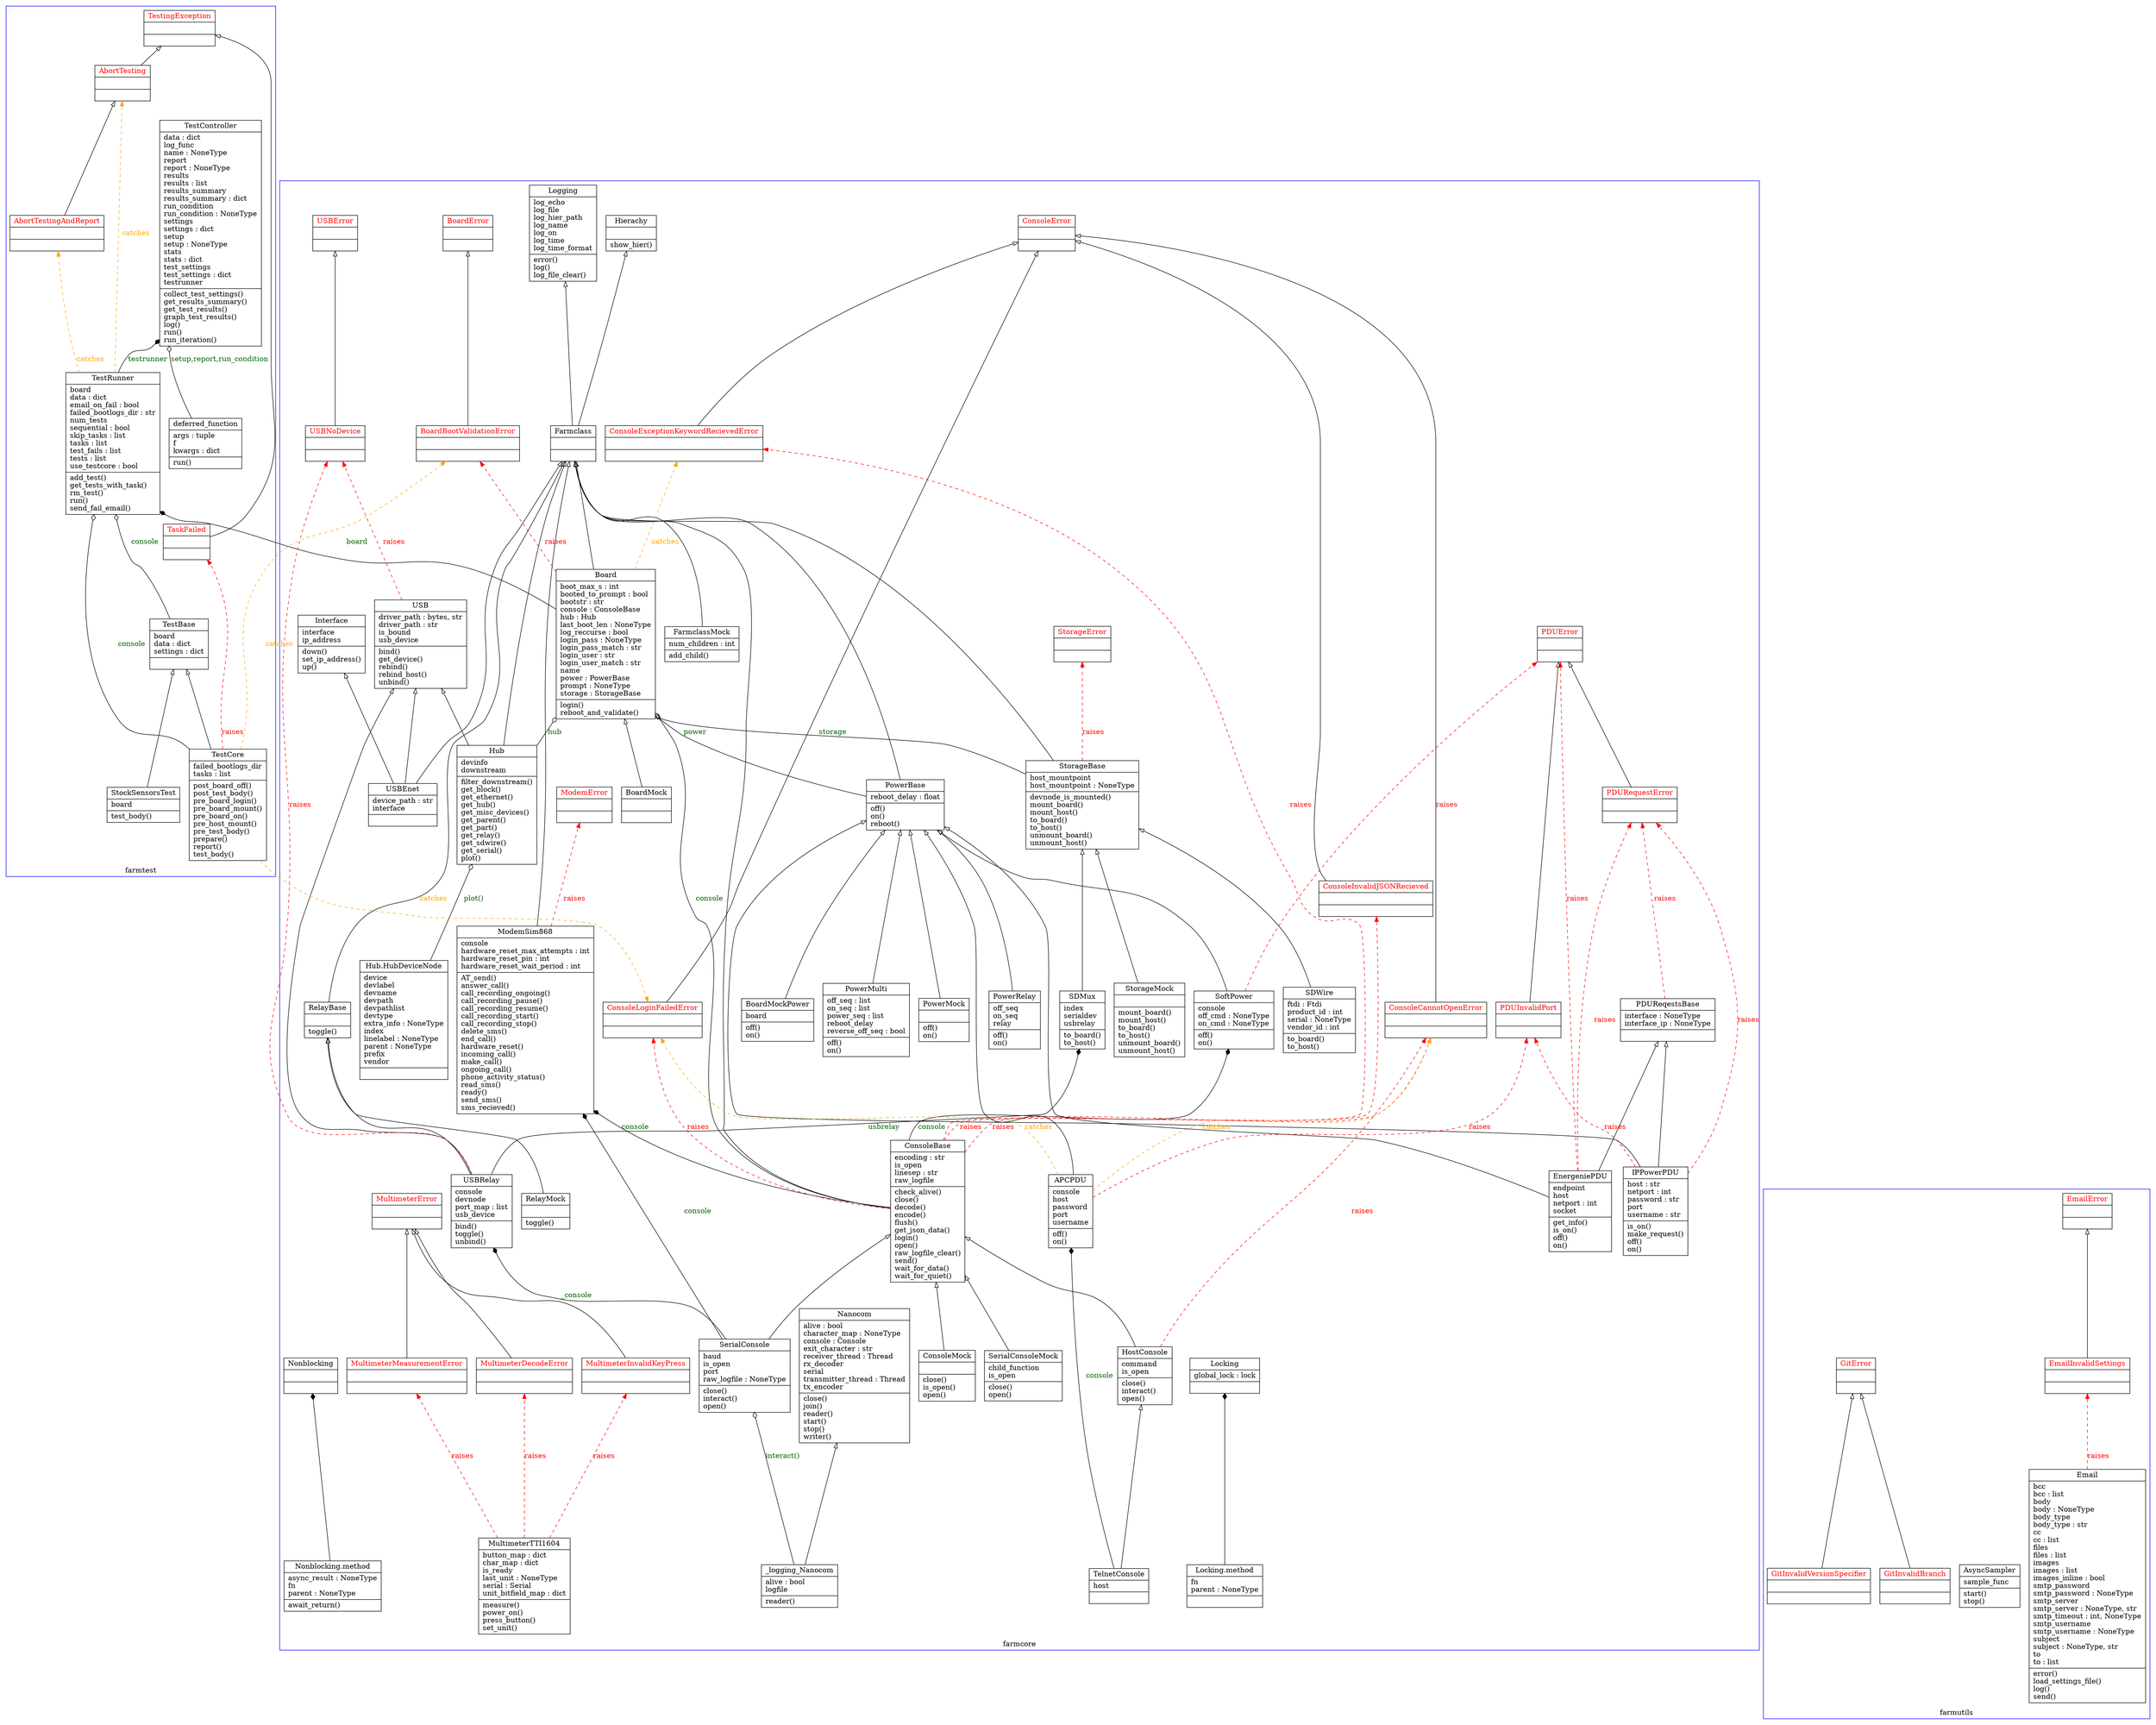 digraph "classes_farm-core" {
    charset="utf-8"
    rankdir=BT
    // ==========================
    // ==== Farmcore Classes ====
    // ==========================
    subgraph cluster_farmcore {
		label = "farmcore";
		color=blue

        "21" [label="{Farmclass|\l|}", shape="record"];
        label="farmcore";
        "22" [label="{FarmclassMock|num_children : int\l|add_child()\l}", shape="record"];
        "26" [label="{Hierachy|\l|show_hier()\l}", shape="record"];
        "31" [label="{Locking|global_lock : lock\l|}", shape="record"];
        "83" [label="{Locking.method|fn\lparent : NoneType\l|}", shape="record"];
        "32" [label="{Logging|log_echo\llog_file\llog_hier_path\llog_name\llog_on\llog_time\llog_time_format\l|error()\llog()\llog_file_clear()\l}", shape="record"];

        "4" [label="{Board|boot_max_s : int\lbooted_to_prompt : bool\lbootstr : str\lconsole : ConsoleBase\lhub : Hub\llast_boot_len : NoneType\llog_reccurse : bool\llogin_pass : NoneType\llogin_pass_match : str\llogin_user : str\llogin_user_match : str\lname\lpower : PowerBase\lprompt : NoneType\lstorage : StorageBase\l|login()\lreboot_and_validate()\l}", shape="record"];
        "7" [label="{BoardMock|\l|}", shape="record"];
        "8" [label="{BoardMockPower|board\l|off()\lon()\l}", shape="record"];

        "9" [label="{ConsoleBase|encoding : str\lis_open\llinesep : str\lraw_logfile\l|check_alive()\lclose()\ldecode()\lencode()\lflush()\lget_json_data()\llogin()\lopen()\lraw_logfile_clear()\lsend()\lwait_for_data()\lwait_for_quiet()\l}", shape="record"];
        "15" [label="{ConsoleMock|\l|close()\lis_open()\lopen()\l}", shape="record"];
        "27" [label="{HostConsole|command\lis_open\l|close()\linteract()\lopen()\l}", shape="record"];
        "68" [label="{TelnetConsole|host\l|}", shape="record"];
        "60" [label="{SerialConsole|baud\lis_open\lport\lraw_logfile : NoneType\l|close()\linteract()\lopen()\l}", shape="record"];
        "61" [label="{SerialConsoleMock|child_function\lis_open\l|close()\lopen()\l}", shape="record"];
        "46" [label="{Nanocom|alive : bool\lcharacter_map : NoneType\lconsole : Console\lexit_character : str\lreceiver_thread : Thread\lrx_decoder\lserial\ltransmitter_thread : Thread\ltx_encoder\l|close()\ljoin()\lreader()\lstart()\lstop()\lwriter()\l}", shape="record"];
        "81" [label="{_logging_Nanocom|alive : bool\llogfile\l|reader()\l}", shape="record"];

        "52" [label="{PowerBase|reboot_delay : float\l|off()\lon()\lreboot()\l}", shape="record"];
        "53" [label="{PowerMock|\l|off()\lon()\l}", shape="record"];
        "54" [label="{PowerMulti|off_seq : list\lon_seq : list\lpower_seq : list\lreboot_delay\lreverse_off_seq : bool\l|off()\lon()\l}", shape="record"];
        "55" [label="{PowerRelay|off_seq\lon_seq\lrelay\l|off()\lon()\l}", shape="record"];
        "62" [label="{SoftPower|console\loff_cmd : NoneType\lon_cmd : NoneType\l|off()\lon()\l}", shape="record"];
        "50" [label="{PDUReqestsBase|interface : NoneType\linterface_ip : NoneType\l|}", shape="record"];
        "29" [label="{IPPowerPDU|host : str\lnetport : int\lpassword : str\lport\lusername : str\l|is_on()\lmake_request()\loff()\lon()\l}", shape="record"];
        "20" [label="{EnergeniePDU|endpoint\lhost\lnetport : int\lsocket\l|get_info()\lis_on()\loff()\lon()\l}", shape="record"];
        "0" [label="{APCPDU|console\lhost\lpassword\lport\lusername\l|off()\lon()\l}", shape="record"];

        "56" [label="{RelayBase|\l|toggle()\l}", shape="record"];
        "57" [label="{RelayMock|\l|toggle()\l}", shape="record"];
        "79" [label="{USBRelay|console\ldevnode\lport_map : list\lusb_device\l|bind()\ltoggle()\lunbind()\l}", shape="record"];

        "64" [label="{StorageBase|host_mountpoint\lhost_mountpoint : NoneType\l|devnode_is_mounted()\lmount_board()\lmount_host()\lto_board()\lto_host()\lunmount_board()\lunmount_host()\l}", shape="record"];
        "58" [label="{SDMux|index\lserialdev\lusbrelay\l|to_board()\lto_host()\l}", shape="record"];
        "59" [label="{SDWire|ftdi : Ftdi\lproduct_id : int\lserial : NoneType\lvendor_id : int\l|to_board()\lto_host()\l}", shape="record"];
        "66" [label="{StorageMock|\l|mount_board()\lmount_host()\lto_board()\lto_host()\lunmount_board()\lunmount_host()\l}", shape="record"];

        "28" [label="{Hub|devinfo\ldownstream\l|filter_downstream()\lget_block()\lget_ethernet()\lget_hub()\lget_misc_devices()\lget_parent()\lget_part()\lget_relay()\lget_sdwire()\lget_serial()\lplot()\l}", shape="record"];
        "16" [label="{Hub.HubDeviceNode|device\ldevlabel\ldevname\ldevpath\ldevpathlist\ldevtype\lextra_info : NoneType\lindex\llinelabel : NoneType\lparent : NoneType\lprefix\lvendor\l|}", shape="record"];

        "75" [label="{USB|driver_path : bytes, str\ldriver_path : str\lis_bound\lusb_device\l|bind()\lget_device()\lrebind()\lrebind_host()\lunbind()\l}", shape="record"];
        "76" [label="{USBEnet|device_path : str\linterface\l|}", shape="record"];

        "30" [label="{Interface|interface\lip_address\l|down()\lset_ip_address()\lup()\l}", shape="record"];

        "34" [label="{ModemSim868|console\lhardware_reset_max_attempts : int\lhardware_reset_pin : int\lhardware_reset_wait_period : int\l|AT_send()\lanswer_call()\lcall_recording_ongoing()\lcall_recording_pause()\lcall_recording_resume()\lcall_recording_start()\lcall_recording_stop()\ldelete_sms()\lend_call()\lhardware_reset()\lincoming_call()\lmake_call()\longoing_call()\lphone_activity_status()\lread_sms()\lready()\lsend_sms()\lsms_recieved()\l}", shape="record"];

        "39" [label="{MultimeterTTI1604|button_map : dict\lchar_map : dict\lis_ready\llast_unit : NoneType\lserial : Serial\lunit_bitfield_map : dict\l|measure()\lpower_on()\lpress_button()\lset_unit()\l}", shape="record"];

        // Exceptions
        "6" [ label="{BoardError|\l|}", fontcolor="red", shape="record"];
        "5" [ label="{BoardBootValidationError|\l|}", fontcolor="red", shape="record"];

        "11" [ label="{ConsoleError|\l|}", fontcolor="red", shape="record"];
        "10" [ label="{ConsoleCannotOpenError|\l|}", fontcolor="red", shape="record"];
        "12" [ label="{ConsoleExceptionKeywordRecievedError|\l|}", fontcolor="red", shape="record"];
        "13" [ label="{ConsoleInvalidJSONRecieved|\l|}", fontcolor="red", shape="record"];
        "14" [ label="{ConsoleLoginFailedError|\l|}", fontcolor="red", shape="record"];

        "36" [ label="{MultimeterError|\l|}", fontcolor="red", shape="record"];
        "35" [ label="{MultimeterDecodeError|\l|}", fontcolor="red", shape="record"];
        "37" [ label="{MultimeterInvalidKeyPress|\l|}", fontcolor="red", shape="record"];
        "38" [ label="{MultimeterMeasurementError|\l|}", fontcolor="red", shape="record"];

        "48" [ label="{PDUError|\l|}", fontcolor="red", shape="record"];
        "51" [ label="{PDURequestError|\l|}", fontcolor="red", shape="record"];
        "49" [ label="{PDUInvalidPort|\l|}", fontcolor="red", shape="record"];

        "65" [ label="{StorageError|\l|}", fontcolor="red", shape="record"];

        "77" [ label="{USBError|\l|}", fontcolor="red", shape="record"];
        "78" [ label="{USBNoDevice|\l|}", fontcolor="red", shape="record"];

        "33" [ label="{ModemError|\l|}", fontcolor="red", shape="record"];

        "47" [label="{Nonblocking|\l|}", shape="record"];
        "84" [label="{Nonblocking.method|async_result : NoneType\lfn\lparent : NoneType\l|await_return()\l}", shape="record"];
    }

    // ==========================
    // ==== Farmtest Classes ====
    // ==========================
    subgraph cluster_farmtest {
		label = "farmtest";
		color=blue

        "69" [label="{TestBase|board\ldata : dict\lsettings : dict\l|}", shape="record"];
        "71" [label="{TestCore|failed_bootlogs_dir\ltasks : list\l|post_board_off()\lpost_test_body()\lpre_board_login()\lpre_board_mount()\lpre_board_on()\lpre_host_mount()\lpre_test_body()\lprepare()\lreport()\ltest_body()\l}", shape="record"];
        "73" [label="{TestRunner|board\ldata : dict\lemail_on_fail : bool\lfailed_bootlogs_dir : str\lnum_tests\lsequential : bool\lskip_tasks : list\ltasks : list\ltest_fails : list\ltests : list\luse_testcore : bool\l|add_test()\lget_tests_with_task()\lrm_test()\lrun()\lsend_fail_email()\l}", shape="record"];
        "70" [label="{TestController|data : dict\llog_func\lname : NoneType\lreport\lreport : NoneType\lresults\lresults : list\lresults_summary\lresults_summary : dict\lrun_condition\lrun_condition : NoneType\lsettings\lsettings : dict\lsetup\lsetup : NoneType\lstats\lstats : dict\ltest_settings\ltest_settings : dict\ltestrunner\l|collect_test_settings()\lget_results_summary()\lget_test_results()\lgraph_test_results()\llog()\lrun()\lrun_iteration()\l}", shape="record"];

        "82" [label="{deferred_function|args : tuple\lf\lkwargs : dict\l|run()\l}", shape="record"];
        "63" [label="{StockSensorsTest|board\l|test_body()\l}", shape="record"];

        // Exceptions
        "74" [ label="{TestingException|\l|}", fontcolor="red", shape="record"];
        "67" [ label="{TaskFailed|\l|}", fontcolor="red", shape="record"];
        "2" [ label="{AbortTestingAndReport|\l|}", fontcolor="red", shape="record"];
        "1" [ label="{AbortTesting|\l|}", fontcolor="red", shape="record"];
    }

    // ===========================
    // ==== Farmutils Classes ====
    // ===========================
    subgraph cluster_farmutils {
		label = "farmutils";
		color=blue

        "17" [label="{Email|bcc\lbcc : list\lbody\lbody : NoneType\lbody_type\lbody_type : str\lcc\lcc : list\lfiles\lfiles : list\limages\limages : list\limages_inline : bool\lsmtp_password\lsmtp_password : NoneType\lsmtp_server\lsmtp_server : NoneType, str\lsmtp_timeout : int, NoneType\lsmtp_username\lsmtp_username : NoneType\lsubject\lsubject : NoneType, str\lto\lto : list\l|error()\lload_settings_file()\llog()\lsend()\l}", shape="record"];
        "3" [label="{AsyncSampler|sample_func\l|start()\lstop()\l}", shape="record"];

        // Exceptions
        "18" [ label="{EmailError|\l|}", fontcolor="red", shape="record"];
        "19" [ label="{EmailInvalidSettings|\l|}", fontcolor="red", shape="record"];
        "23" [ label="{GitError|\l|}", fontcolor="red", shape="record"];
        "24" [ label="{GitInvalidBranch|\l|}", fontcolor="red", shape="record"];
        "25" [ label="{GitInvalidVersionSpecifier|\l|}", fontcolor="red", shape="record"];
    }

    // =======================
    // ==== Relationships ====
    // =======================
    // == Raises Exceptions ==
    "4" -> "5" [arrowhead="normal", arrowtail="none", color="red", fontcolor="red", label="raises", style="dashed"];

    // = farmcore =
    // MultimeterErrors
    "39" -> "35" [arrowhead="normal", arrowtail="none", color="red", fontcolor="red", label="raises", style="dashed"];
    "39" -> "37" [arrowhead="normal", arrowtail="none", color="red", fontcolor="red", label="raises", style="dashed"];
    "39" -> "38" [arrowhead="normal", arrowtail="none", color="red", fontcolor="red", label="raises", style="dashed"];

    // ConsoleErrors
    "9" -> "10" [arrowhead="normal", arrowtail="none", color="red", fontcolor="red", label="raises", style="dashed"];
    "9" -> "12" [arrowhead="normal", arrowtail="none", color="red", fontcolor="red", label="raises", style="dashed"];
    "9" -> "13" [arrowhead="normal", arrowtail="none", color="red", fontcolor="red", label="raises", style="dashed"];
    "9" -> "14" [arrowhead="normal", arrowtail="none", color="red", fontcolor="red", label="raises", style="dashed"];
    "27" -> "10" [arrowhead="normal", arrowtail="none", color="red", fontcolor="red", label="raises", style="dashed"];

    // PDUErrors
    "20" -> "51" [arrowhead="normal", arrowtail="none", color="red", fontcolor="red", label="raises", style="dashed"];
    "29" -> "51" [arrowhead="normal", arrowtail="none", color="red", fontcolor="red", label="raises", style="dashed"];
    "50" -> "51" [arrowhead="normal", arrowtail="none", color="red", fontcolor="red", label="raises", style="dashed"];
    "62" -> "48" [arrowhead="normal", arrowtail="none", color="red", fontcolor="red", label="raises", style="dashed"];
    "20" -> "48" [arrowhead="normal", arrowtail="none", color="red", fontcolor="red", label="raises", style="dashed"];
    "0" -> "49" [arrowhead="normal", arrowtail="none", color="red", fontcolor="red", label="raises", style="dashed"];
    "29" -> "49" [arrowhead="normal", arrowtail="none", color="red", fontcolor="red", label="raises", style="dashed"];

    // StorageErrors
    "64" -> "65" [arrowhead="normal", arrowtail="none", color="red", fontcolor="red", label="raises", style="dashed"];

    // USBErrors
    "75" -> "78" [arrowhead="normal", arrowtail="none", color="red", fontcolor="red", label="raises", style="dashed"];
    "79" -> "78" [arrowhead="normal", arrowtail="none", color="red", fontcolor="red", label="raises", style="dashed"];

    // ModemErrors
    "34" -> "33" [arrowhead="normal", arrowtail="none", color="red", fontcolor="red", label="raises", style="dashed"];

    // = farmtest=
    "71" -> "67" [arrowhead="normal", arrowtail="none", color="red", fontcolor="red", label="raises", style="dashed"];

    // = farmutils
    "17" -> "19" [arrowhead="normal", arrowtail="none", color="red", fontcolor="red", label="raises", style="dashed"];

    // == Catches Exceptions ==
    // = farmcore =
    "0" -> "10" [arrowhead="normal", arrowtail="none", color="orange", fontcolor="orange", label="catches", style="dashed"];
    "4" -> "12" [arrowhead="normal", arrowtail="none", color="orange", fontcolor="orange", label="catches", style="dashed"];
    "0" -> "14" [arrowhead="normal", arrowtail="none", color="orange", fontcolor="orange", label="catches", style="dashed"];
    "71" -> "14" [arrowhead="normal", arrowtail="none", color="orange", fontcolor="orange", label="catches", style="dashed"];
    "71" -> "5" [arrowhead="normal", arrowtail="none", color="orange", fontcolor="orange", label="catches", style="dashed"];

    // = farmtest =
    "73" -> "2" [arrowhead="normal", arrowtail="none", color="orange", fontcolor="orange", label="catches", style="dashed"];
    "73" -> "1" [arrowhead="normal", arrowtail="none", color="orange", fontcolor="orange", label="catches", style="dashed"];

    // = farmutils =

    // Inheitance/Relisation
    "0" -> "52" [arrowhead="empty", arrowtail="none"];
    "1" -> "74" [arrowhead="empty", arrowtail="none"];
    "2" -> "1" [arrowhead="empty", arrowtail="none"];
    "4" -> "21" [arrowhead="empty", arrowtail="none"];
    "5" -> "6" [arrowhead="empty", arrowtail="none"];
    "7" -> "4" [arrowhead="empty", arrowtail="none"];
    "8" -> "52" [arrowhead="empty", arrowtail="none"];
    "9" -> "21" [arrowhead="empty", arrowtail="none"];
    "10" -> "11" [arrowhead="empty", arrowtail="none"];
    "12" -> "11" [arrowhead="empty", arrowtail="none"];
    "13" -> "11" [arrowhead="empty", arrowtail="none"];
    "14" -> "11" [arrowhead="empty", arrowtail="none"];
    "15" -> "9" [arrowhead="empty", arrowtail="none"];
    "19" -> "18" [arrowhead="empty", arrowtail="none"];
    "20" -> "50" [arrowhead="empty", arrowtail="none"];
    "20" -> "52" [arrowhead="empty", arrowtail="none"];
    "21" -> "26" [arrowhead="empty", arrowtail="none"];
    "21" -> "32" [arrowhead="empty", arrowtail="none"];
    "22" -> "21" [arrowhead="empty", arrowtail="none"];
    "24" -> "23" [arrowhead="empty", arrowtail="none"];
    "25" -> "23" [arrowhead="empty", arrowtail="none"];
    "27" -> "9" [arrowhead="empty", arrowtail="none"];
    "28" -> "21" [arrowhead="empty", arrowtail="none"];
    "28" -> "75" [arrowhead="empty", arrowtail="none"];
    "29" -> "50" [arrowhead="empty", arrowtail="none"];
    "29" -> "52" [arrowhead="empty", arrowtail="none"];
    "34" -> "21" [arrowhead="empty", arrowtail="none"];
    "35" -> "36" [arrowhead="empty", arrowtail="none"];
    "37" -> "36" [arrowhead="empty", arrowtail="none"];
    "38" -> "36" [arrowhead="empty", arrowtail="none"];
    "49" -> "48" [arrowhead="empty", arrowtail="none"];
    "51" -> "48" [arrowhead="empty", arrowtail="none"];
    "52" -> "21" [arrowhead="empty", arrowtail="none"];
    "53" -> "52" [arrowhead="empty", arrowtail="none"];
    "54" -> "52" [arrowhead="empty", arrowtail="none"];
    "55" -> "52" [arrowhead="empty", arrowtail="none"];
    "56" -> "21" [arrowhead="empty", arrowtail="none"];
    "57" -> "56" [arrowhead="empty", arrowtail="none"];
    "58" -> "64" [arrowhead="empty", arrowtail="none"];
    "59" -> "64" [arrowhead="empty", arrowtail="none"];
    "60" -> "9" [arrowhead="empty", arrowtail="none"];
    "61" -> "9" [arrowhead="empty", arrowtail="none"];
    "62" -> "52" [arrowhead="empty", arrowtail="none"];
    "63" -> "69" [arrowhead="empty", arrowtail="none"];
    "64" -> "21" [arrowhead="empty", arrowtail="none"];
    "66" -> "64" [arrowhead="empty", arrowtail="none"];
    "67" -> "74" [arrowhead="empty", arrowtail="none"];
    "68" -> "27" [arrowhead="empty", arrowtail="none"];
    "71" -> "69" [arrowhead="empty", arrowtail="none"];
    "76" -> "21" [arrowhead="empty", arrowtail="none"];
    "76" -> "30" [arrowhead="empty", arrowtail="none"];
    "76" -> "75" [arrowhead="empty", arrowtail="none"];
    "78" -> "77" [arrowhead="empty", arrowtail="none"];
    "79" -> "56" [arrowhead="empty", arrowtail="none"];
    "79" -> "75" [arrowhead="empty", arrowtail="none"];
    "81" -> "46" [arrowhead="empty", arrowtail="none"];

    // Composition
    "60" -> "34" [arrowhead="diamond", arrowtail="none", fontcolor="darkgreen", label="console", style="solid"];
    "60" -> "79" [arrowhead="diamond", arrowtail="none", fontcolor="darkgreen", label="_console", style="solid"];
    "68" -> "0" [arrowhead="diamond", arrowtail="none", fontcolor="darkgreen", label="console", style="solid"];
    "9" -> "34" [arrowhead="diamond", arrowtail="none", fontcolor="darkgreen", label="console", style="solid"];
    "9" -> "62" [arrowhead="diamond", arrowtail="none", fontcolor="darkgreen", label="console", style="solid"];
    "79" -> "58" [arrowhead="diamond", arrowtail="none", fontcolor="darkgreen", label="usbrelay", style="solid"];
    "4" -> "73" [arrowhead="diamond", arrowtail="none", fontcolor="darkgreen", label="board", style="solid"];
    "73" -> "70" [arrowhead="diamond", arrowtail="none", fontcolor="darkgreen", label="testrunner", style="solid"];
    "84" -> "47" [arrowhead="diamond", arrowtail="none", fontcolor="darkgreen", label="", style="solid"];
    "83" -> "31" [arrowhead="diamond", arrowtail="none", fontcolor="darkgreen", label="", style="solid"];

    // Aggregation
    "28" -> "4" [arrowhead="ediamond", arrowtail="none", fontcolor="darkgreen", label="hub", style="solid"];
    "64" -> "4" [arrowhead="ediamond", arrowtail="none", fontcolor="darkgreen", label="storage", style="solid"];
    "52" -> "4" [arrowhead="ediamond", arrowtail="none", fontcolor="darkgreen", label="power", style="solid"];
    "9" -> "4" [arrowhead="ediamond", arrowtail="none", fontcolor="darkgreen", label="console", style="solid"];
    "69" -> "73" [arrowhead="ediamond", arrowtail="none", fontcolor="darkgreen", label="console", style="solid"];
    "71" -> "73" [arrowhead="ediamond", arrowtail="none", fontcolor="darkgreen", label="console", style="solid"];
    "82" -> "70" [arrowhead="ediamond", arrowtail="none", fontcolor="darkgreen", label="setup,report,run_condition", style="solid"];
    "81" -> "60" [arrowhead="ediamond", arrowtail="none", fontcolor="darkgreen", label="interact()", style="solid"];
    "16" -> "28" [arrowhead="ediamond", arrowtail="none", fontcolor="darkgreen", label="plot()", style="solid"];
}
